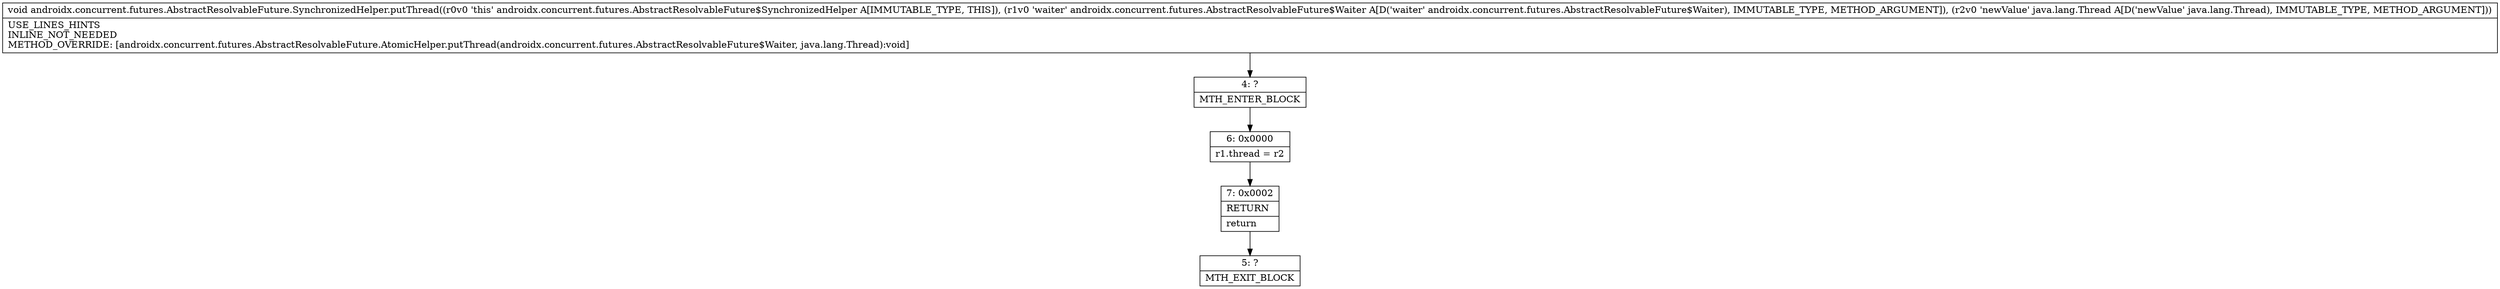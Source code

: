 digraph "CFG forandroidx.concurrent.futures.AbstractResolvableFuture.SynchronizedHelper.putThread(Landroidx\/concurrent\/futures\/AbstractResolvableFuture$Waiter;Ljava\/lang\/Thread;)V" {
Node_4 [shape=record,label="{4\:\ ?|MTH_ENTER_BLOCK\l}"];
Node_6 [shape=record,label="{6\:\ 0x0000|r1.thread = r2\l}"];
Node_7 [shape=record,label="{7\:\ 0x0002|RETURN\l|return\l}"];
Node_5 [shape=record,label="{5\:\ ?|MTH_EXIT_BLOCK\l}"];
MethodNode[shape=record,label="{void androidx.concurrent.futures.AbstractResolvableFuture.SynchronizedHelper.putThread((r0v0 'this' androidx.concurrent.futures.AbstractResolvableFuture$SynchronizedHelper A[IMMUTABLE_TYPE, THIS]), (r1v0 'waiter' androidx.concurrent.futures.AbstractResolvableFuture$Waiter A[D('waiter' androidx.concurrent.futures.AbstractResolvableFuture$Waiter), IMMUTABLE_TYPE, METHOD_ARGUMENT]), (r2v0 'newValue' java.lang.Thread A[D('newValue' java.lang.Thread), IMMUTABLE_TYPE, METHOD_ARGUMENT]))  | USE_LINES_HINTS\lINLINE_NOT_NEEDED\lMETHOD_OVERRIDE: [androidx.concurrent.futures.AbstractResolvableFuture.AtomicHelper.putThread(androidx.concurrent.futures.AbstractResolvableFuture$Waiter, java.lang.Thread):void]\l}"];
MethodNode -> Node_4;Node_4 -> Node_6;
Node_6 -> Node_7;
Node_7 -> Node_5;
}

